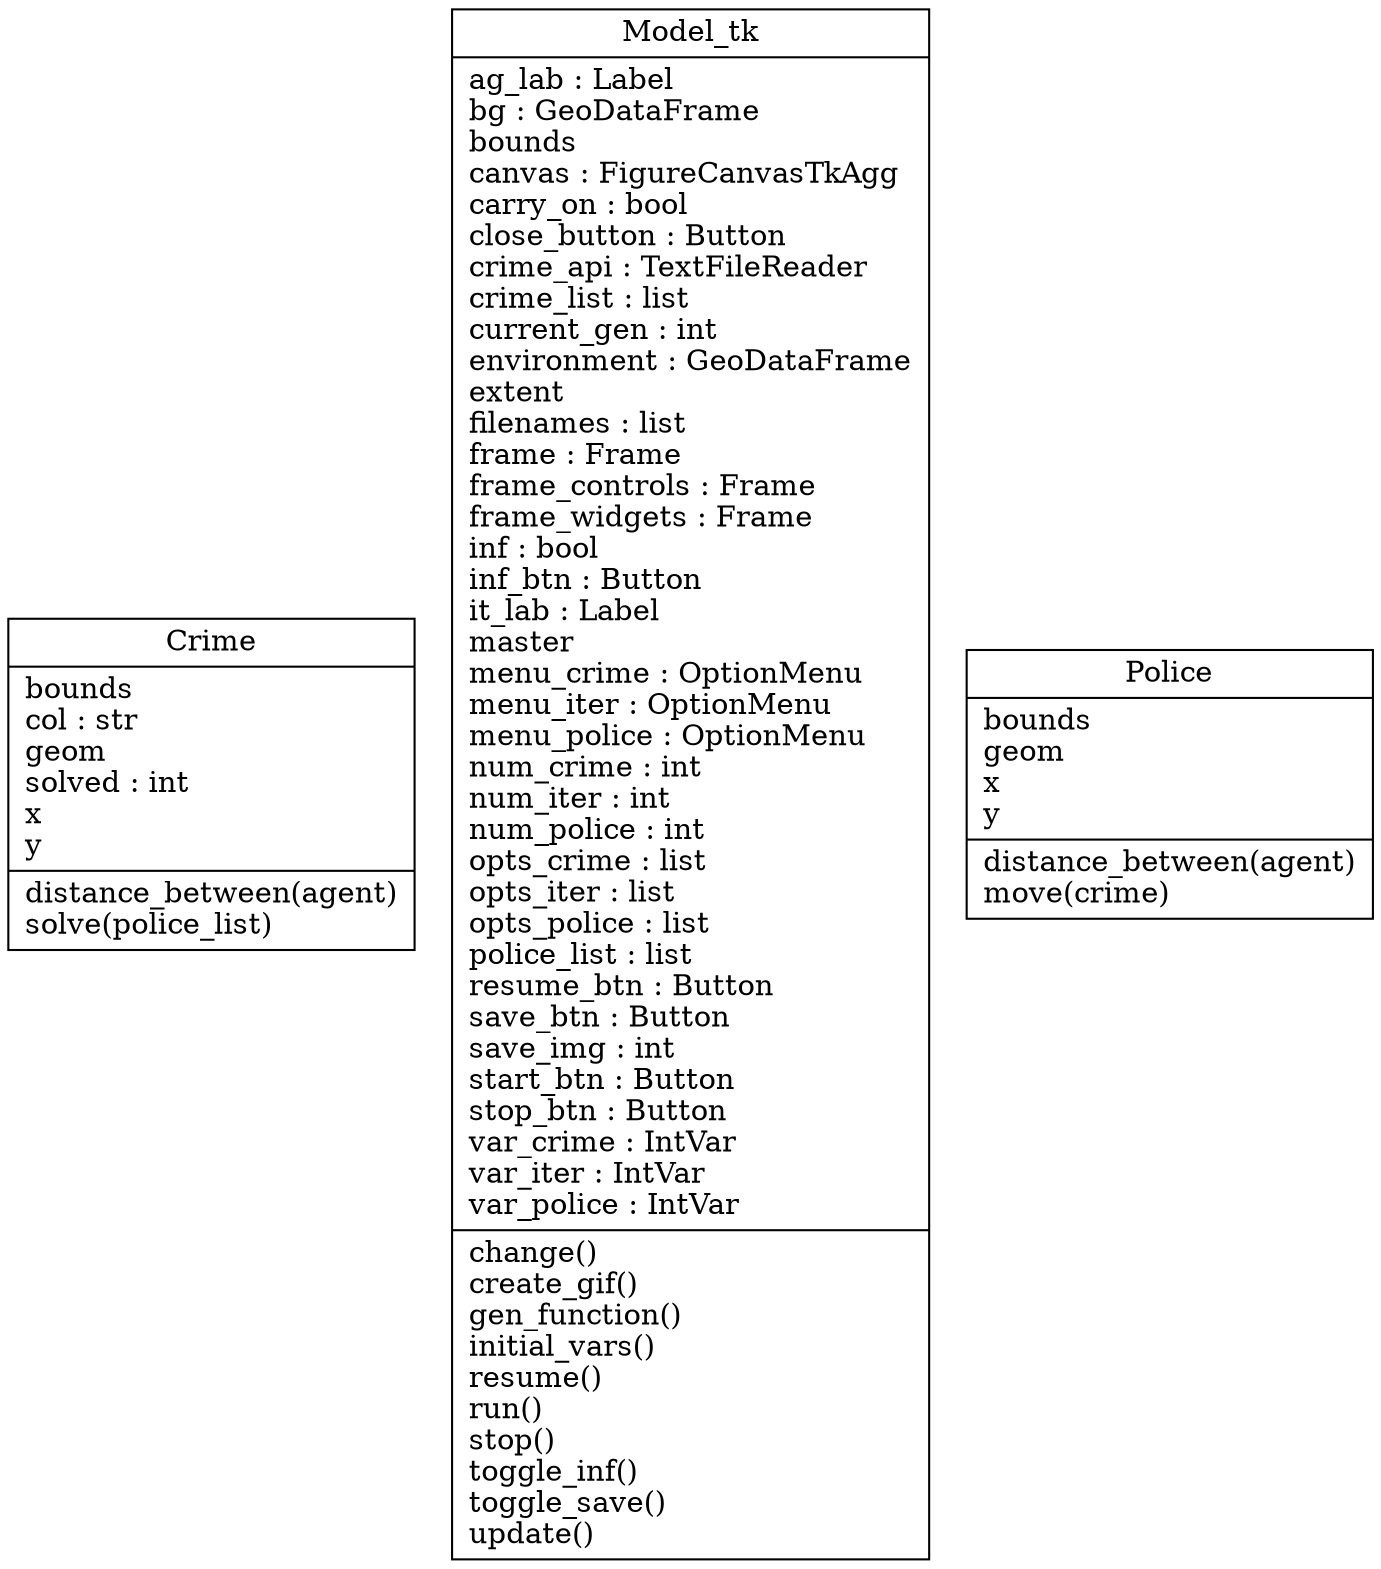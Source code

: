digraph "classes" {
charset="utf-8"
rankdir=BT
"0" [label="{Crime|bounds\lcol : str\lgeom\lsolved : int\lx\ly\l|distance_between(agent)\lsolve(police_list)\l}", shape="record"];
"1" [label="{Model_tk|ag_lab : Label\lbg : GeoDataFrame\lbounds\lcanvas : FigureCanvasTkAgg\lcarry_on : bool\lclose_button : Button\lcrime_api : TextFileReader\lcrime_list : list\lcurrent_gen : int\lenvironment : GeoDataFrame\lextent\lfilenames : list\lframe : Frame\lframe_controls : Frame\lframe_widgets : Frame\linf : bool\linf_btn : Button\lit_lab : Label\lmaster\lmenu_crime : OptionMenu\lmenu_iter : OptionMenu\lmenu_police : OptionMenu\lnum_crime : int\lnum_iter : int\lnum_police : int\lopts_crime : list\lopts_iter : list\lopts_police : list\lpolice_list : list\lresume_btn : Button\lsave_btn : Button\lsave_img : int\lstart_btn : Button\lstop_btn : Button\lvar_crime : IntVar\lvar_iter : IntVar\lvar_police : IntVar\l|change()\lcreate_gif()\lgen_function()\linitial_vars()\lresume()\lrun()\lstop()\ltoggle_inf()\ltoggle_save()\lupdate()\l}", shape="record"];
"2" [label="{Police|bounds\lgeom\lx\ly\l|distance_between(agent)\lmove(crime)\l}", shape="record"];
}
